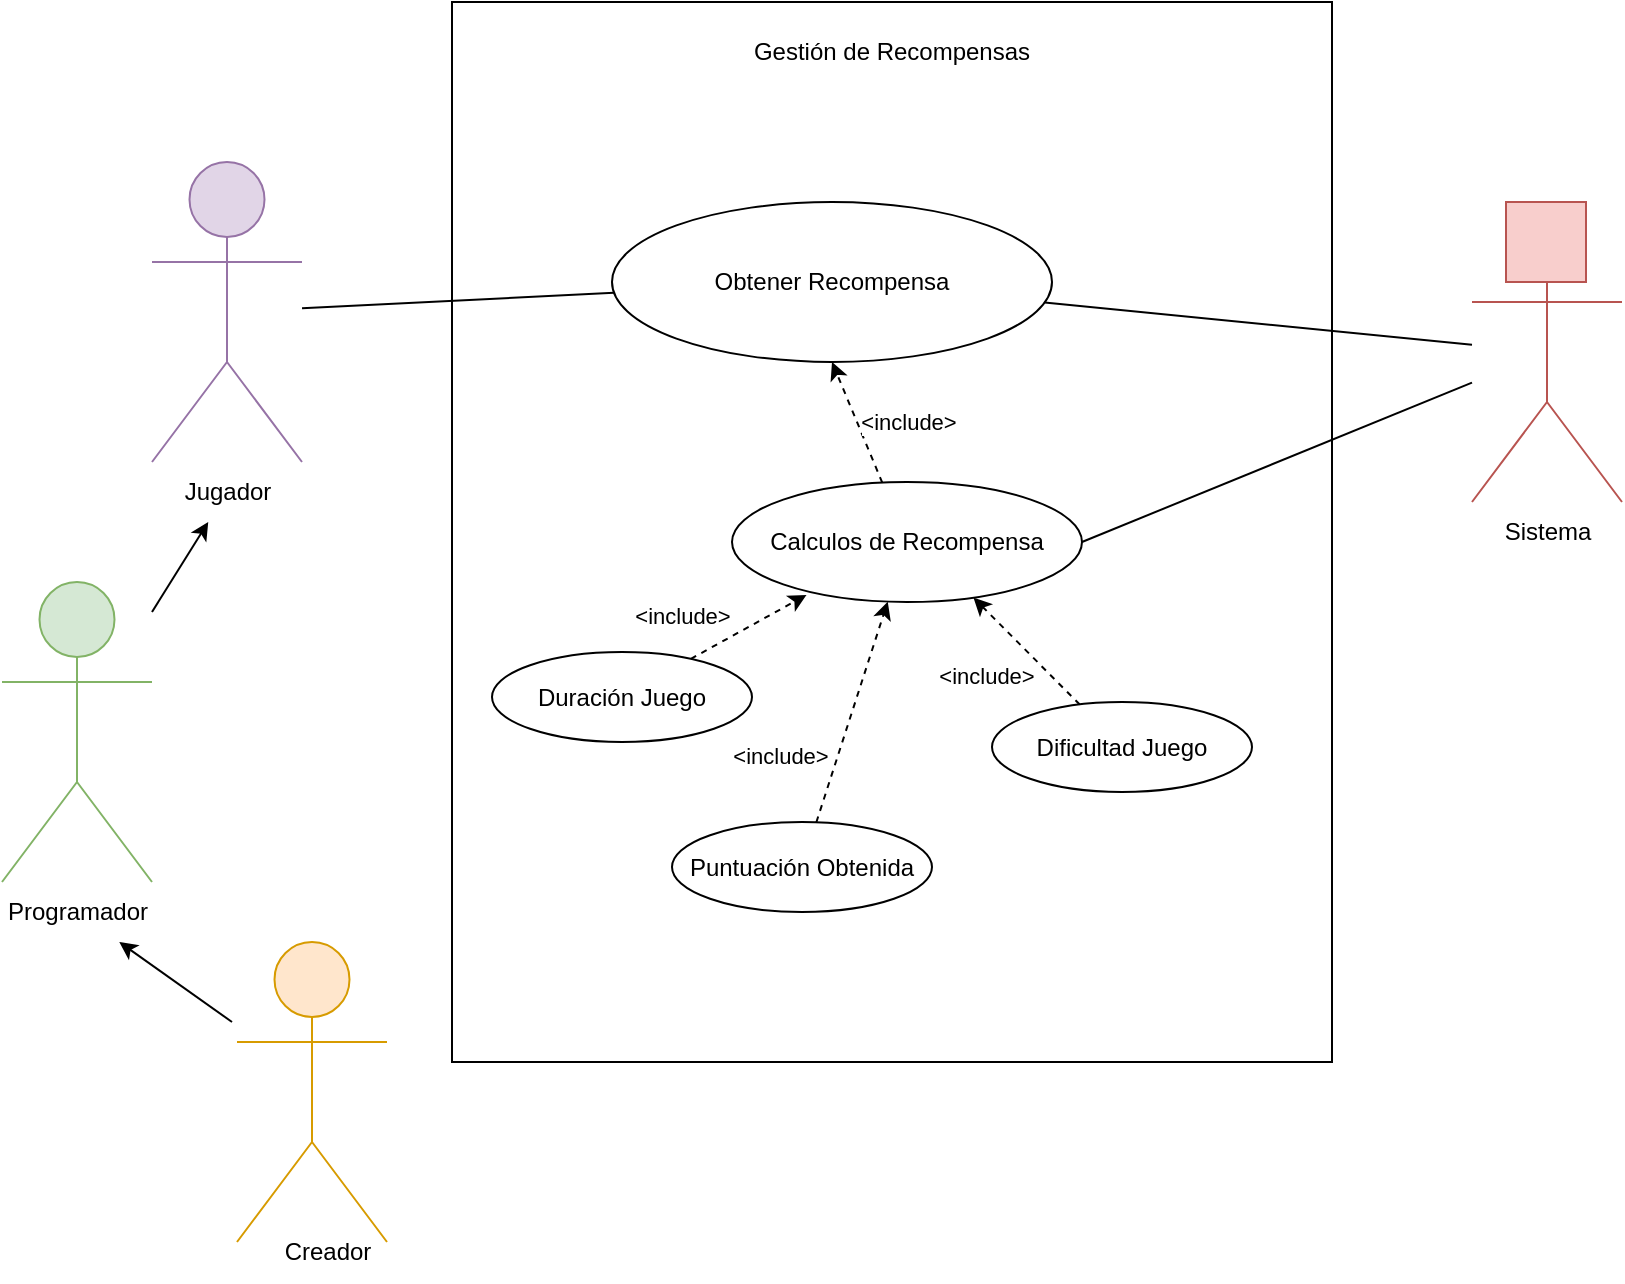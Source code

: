 <mxfile version="18.1.3" type="device"><diagram id="iqeCjd7Hvaeldep1kON2" name="Página-1"><mxGraphModel dx="1185" dy="721" grid="1" gridSize="10" guides="1" tooltips="1" connect="1" arrows="1" fold="1" page="1" pageScale="1" pageWidth="827" pageHeight="1169" math="0" shadow="0"><root><mxCell id="0"/><mxCell id="1" parent="0"/><mxCell id="u4PHEgq-9k0-vnOZJOd0-1" value="" style="rounded=0;whiteSpace=wrap;html=1;fillColor=none;" vertex="1" parent="1"><mxGeometry x="250" y="70" width="440" height="530" as="geometry"/></mxCell><mxCell id="u4PHEgq-9k0-vnOZJOd0-2" value="Gestión de Recompensas" style="text;html=1;strokeColor=none;fillColor=none;align=center;verticalAlign=middle;whiteSpace=wrap;rounded=0;" vertex="1" parent="1"><mxGeometry x="365" y="80" width="210" height="30" as="geometry"/></mxCell><mxCell id="u4PHEgq-9k0-vnOZJOd0-3" value="" style="shape=umlActor;verticalLabelPosition=bottom;verticalAlign=top;html=1;outlineConnect=0;fillColor=#e1d5e7;strokeColor=#9673a6;aspect=fixed;" vertex="1" parent="1"><mxGeometry x="100" y="150" width="75" height="150" as="geometry"/></mxCell><mxCell id="u4PHEgq-9k0-vnOZJOd0-4" value="" style="shape=umlActor;verticalLabelPosition=bottom;verticalAlign=top;html=1;outlineConnect=0;fillColor=#f8cecc;strokeColor=#b85450;aspect=fixed;" vertex="1" parent="1"><mxGeometry x="760" y="170" width="75" height="150" as="geometry"/></mxCell><mxCell id="u4PHEgq-9k0-vnOZJOd0-5" value="" style="rounded=0;whiteSpace=wrap;html=1;fillColor=#f8cecc;strokeColor=#b85450;" vertex="1" parent="1"><mxGeometry x="777" y="170" width="40" height="40" as="geometry"/></mxCell><mxCell id="u4PHEgq-9k0-vnOZJOd0-6" value="" style="shape=umlActor;verticalLabelPosition=bottom;verticalAlign=top;html=1;outlineConnect=0;fillColor=#ffe6cc;strokeColor=#d79b00;aspect=fixed;" vertex="1" parent="1"><mxGeometry x="142.5" y="540" width="75" height="150" as="geometry"/></mxCell><mxCell id="u4PHEgq-9k0-vnOZJOd0-7" value="" style="shape=umlActor;verticalLabelPosition=bottom;verticalAlign=top;html=1;outlineConnect=0;fillColor=#d5e8d4;strokeColor=#82b366;aspect=fixed;" vertex="1" parent="1"><mxGeometry x="25" y="360" width="75" height="150" as="geometry"/></mxCell><mxCell id="u4PHEgq-9k0-vnOZJOd0-8" value="Jugador" style="text;html=1;strokeColor=none;fillColor=none;align=center;verticalAlign=middle;whiteSpace=wrap;rounded=0;" vertex="1" parent="1"><mxGeometry x="107.5" y="300" width="60" height="30" as="geometry"/></mxCell><mxCell id="u4PHEgq-9k0-vnOZJOd0-9" value="Programador" style="text;html=1;strokeColor=none;fillColor=none;align=center;verticalAlign=middle;whiteSpace=wrap;rounded=0;" vertex="1" parent="1"><mxGeometry x="32.5" y="510" width="60" height="30" as="geometry"/></mxCell><mxCell id="u4PHEgq-9k0-vnOZJOd0-10" value="Creador" style="text;html=1;strokeColor=none;fillColor=none;align=center;verticalAlign=middle;whiteSpace=wrap;rounded=0;" vertex="1" parent="1"><mxGeometry x="157.5" y="680" width="60" height="30" as="geometry"/></mxCell><mxCell id="u4PHEgq-9k0-vnOZJOd0-11" value="Sistema" style="text;html=1;strokeColor=none;fillColor=none;align=center;verticalAlign=middle;whiteSpace=wrap;rounded=0;" vertex="1" parent="1"><mxGeometry x="767.5" y="320" width="60" height="30" as="geometry"/></mxCell><mxCell id="u4PHEgq-9k0-vnOZJOd0-12" value="" style="endArrow=classic;html=1;rounded=0;" edge="1" parent="1" source="u4PHEgq-9k0-vnOZJOd0-7" target="u4PHEgq-9k0-vnOZJOd0-8"><mxGeometry width="50" height="50" relative="1" as="geometry"><mxPoint x="390" y="470" as="sourcePoint"/><mxPoint x="440" y="420" as="targetPoint"/></mxGeometry></mxCell><mxCell id="u4PHEgq-9k0-vnOZJOd0-13" value="" style="endArrow=classic;html=1;rounded=0;" edge="1" parent="1" target="u4PHEgq-9k0-vnOZJOd0-9"><mxGeometry width="50" height="50" relative="1" as="geometry"><mxPoint x="140" y="580" as="sourcePoint"/><mxPoint x="440" y="420" as="targetPoint"/></mxGeometry></mxCell><mxCell id="u4PHEgq-9k0-vnOZJOd0-14" value="Obtener Recompensa" style="ellipse;whiteSpace=wrap;html=1;fillColor=none;" vertex="1" parent="1"><mxGeometry x="330" y="170" width="220" height="80" as="geometry"/></mxCell><mxCell id="u4PHEgq-9k0-vnOZJOd0-15" value="" style="endArrow=none;html=1;rounded=0;" edge="1" parent="1" source="u4PHEgq-9k0-vnOZJOd0-3" target="u4PHEgq-9k0-vnOZJOd0-14"><mxGeometry width="50" height="50" relative="1" as="geometry"><mxPoint x="390" y="330" as="sourcePoint"/><mxPoint x="440" y="280" as="targetPoint"/></mxGeometry></mxCell><mxCell id="u4PHEgq-9k0-vnOZJOd0-16" value="Calculos de Recompensa" style="ellipse;whiteSpace=wrap;html=1;fillColor=none;" vertex="1" parent="1"><mxGeometry x="390" y="310" width="175" height="60" as="geometry"/></mxCell><mxCell id="u4PHEgq-9k0-vnOZJOd0-17" value="" style="endArrow=classic;html=1;rounded=0;entryX=0.5;entryY=1;entryDx=0;entryDy=0;dashed=1;" edge="1" parent="1" source="u4PHEgq-9k0-vnOZJOd0-16" target="u4PHEgq-9k0-vnOZJOd0-14"><mxGeometry width="50" height="50" relative="1" as="geometry"><mxPoint x="110" y="385" as="sourcePoint"/><mxPoint x="138.125" y="340" as="targetPoint"/></mxGeometry></mxCell><mxCell id="u4PHEgq-9k0-vnOZJOd0-18" value="&amp;lt;include&amp;gt;" style="edgeLabel;html=1;align=center;verticalAlign=middle;resizable=0;points=[];" vertex="1" connectable="0" parent="u4PHEgq-9k0-vnOZJOd0-17"><mxGeometry x="-0.346" relative="1" as="geometry"><mxPoint x="21" y="-11" as="offset"/></mxGeometry></mxCell><mxCell id="u4PHEgq-9k0-vnOZJOd0-19" value="Duración Juego" style="ellipse;whiteSpace=wrap;html=1;fillColor=none;" vertex="1" parent="1"><mxGeometry x="270" y="395" width="130" height="45" as="geometry"/></mxCell><mxCell id="u4PHEgq-9k0-vnOZJOd0-20" value="Puntuación Obtenida" style="ellipse;whiteSpace=wrap;html=1;fillColor=none;" vertex="1" parent="1"><mxGeometry x="360" y="480" width="130" height="45" as="geometry"/></mxCell><mxCell id="u4PHEgq-9k0-vnOZJOd0-21" value="" style="endArrow=classic;html=1;rounded=0;entryX=0.213;entryY=0.941;entryDx=0;entryDy=0;dashed=1;entryPerimeter=0;" edge="1" parent="1" source="u4PHEgq-9k0-vnOZJOd0-19" target="u4PHEgq-9k0-vnOZJOd0-16"><mxGeometry width="50" height="50" relative="1" as="geometry"><mxPoint x="475.163" y="320.3" as="sourcePoint"/><mxPoint x="450" y="260.0" as="targetPoint"/></mxGeometry></mxCell><mxCell id="u4PHEgq-9k0-vnOZJOd0-22" value="&amp;lt;include&amp;gt;" style="edgeLabel;html=1;align=center;verticalAlign=middle;resizable=0;points=[];" vertex="1" connectable="0" parent="u4PHEgq-9k0-vnOZJOd0-21"><mxGeometry x="-0.346" relative="1" as="geometry"><mxPoint x="-23" y="-11" as="offset"/></mxGeometry></mxCell><mxCell id="u4PHEgq-9k0-vnOZJOd0-23" value="" style="endArrow=classic;html=1;rounded=0;dashed=1;" edge="1" parent="1" source="u4PHEgq-9k0-vnOZJOd0-20" target="u4PHEgq-9k0-vnOZJOd0-16"><mxGeometry width="50" height="50" relative="1" as="geometry"><mxPoint x="379.336" y="408.396" as="sourcePoint"/><mxPoint x="437.275" y="376.46" as="targetPoint"/></mxGeometry></mxCell><mxCell id="u4PHEgq-9k0-vnOZJOd0-24" value="&amp;lt;include&amp;gt;" style="edgeLabel;html=1;align=center;verticalAlign=middle;resizable=0;points=[];" vertex="1" connectable="0" parent="u4PHEgq-9k0-vnOZJOd0-23"><mxGeometry x="-0.346" relative="1" as="geometry"><mxPoint x="-30" y="3" as="offset"/></mxGeometry></mxCell><mxCell id="u4PHEgq-9k0-vnOZJOd0-25" value="Dificultad Juego" style="ellipse;whiteSpace=wrap;html=1;fillColor=none;" vertex="1" parent="1"><mxGeometry x="520" y="420" width="130" height="45" as="geometry"/></mxCell><mxCell id="u4PHEgq-9k0-vnOZJOd0-26" value="" style="endArrow=classic;html=1;rounded=0;dashed=1;entryX=0.69;entryY=0.964;entryDx=0;entryDy=0;entryPerimeter=0;" edge="1" parent="1" source="u4PHEgq-9k0-vnOZJOd0-25" target="u4PHEgq-9k0-vnOZJOd0-16"><mxGeometry width="50" height="50" relative="1" as="geometry"><mxPoint x="442.221" y="490.139" as="sourcePoint"/><mxPoint x="477.857" y="379.817" as="targetPoint"/></mxGeometry></mxCell><mxCell id="u4PHEgq-9k0-vnOZJOd0-27" value="&amp;lt;include&amp;gt;" style="edgeLabel;html=1;align=center;verticalAlign=middle;resizable=0;points=[];" vertex="1" connectable="0" parent="u4PHEgq-9k0-vnOZJOd0-26"><mxGeometry x="-0.346" relative="1" as="geometry"><mxPoint x="-30" y="3" as="offset"/></mxGeometry></mxCell><mxCell id="u4PHEgq-9k0-vnOZJOd0-28" value="" style="endArrow=none;html=1;rounded=0;exitX=1;exitY=0.5;exitDx=0;exitDy=0;" edge="1" parent="1" source="u4PHEgq-9k0-vnOZJOd0-16" target="u4PHEgq-9k0-vnOZJOd0-4"><mxGeometry width="50" height="50" relative="1" as="geometry"><mxPoint x="410" y="320" as="sourcePoint"/><mxPoint x="460" y="270" as="targetPoint"/></mxGeometry></mxCell><mxCell id="u4PHEgq-9k0-vnOZJOd0-29" value="" style="endArrow=none;html=1;rounded=0;" edge="1" parent="1" source="u4PHEgq-9k0-vnOZJOd0-14" target="u4PHEgq-9k0-vnOZJOd0-4"><mxGeometry width="50" height="50" relative="1" as="geometry"><mxPoint x="575.0" y="350.0" as="sourcePoint"/><mxPoint x="770" y="270.323" as="targetPoint"/></mxGeometry></mxCell></root></mxGraphModel></diagram></mxfile>